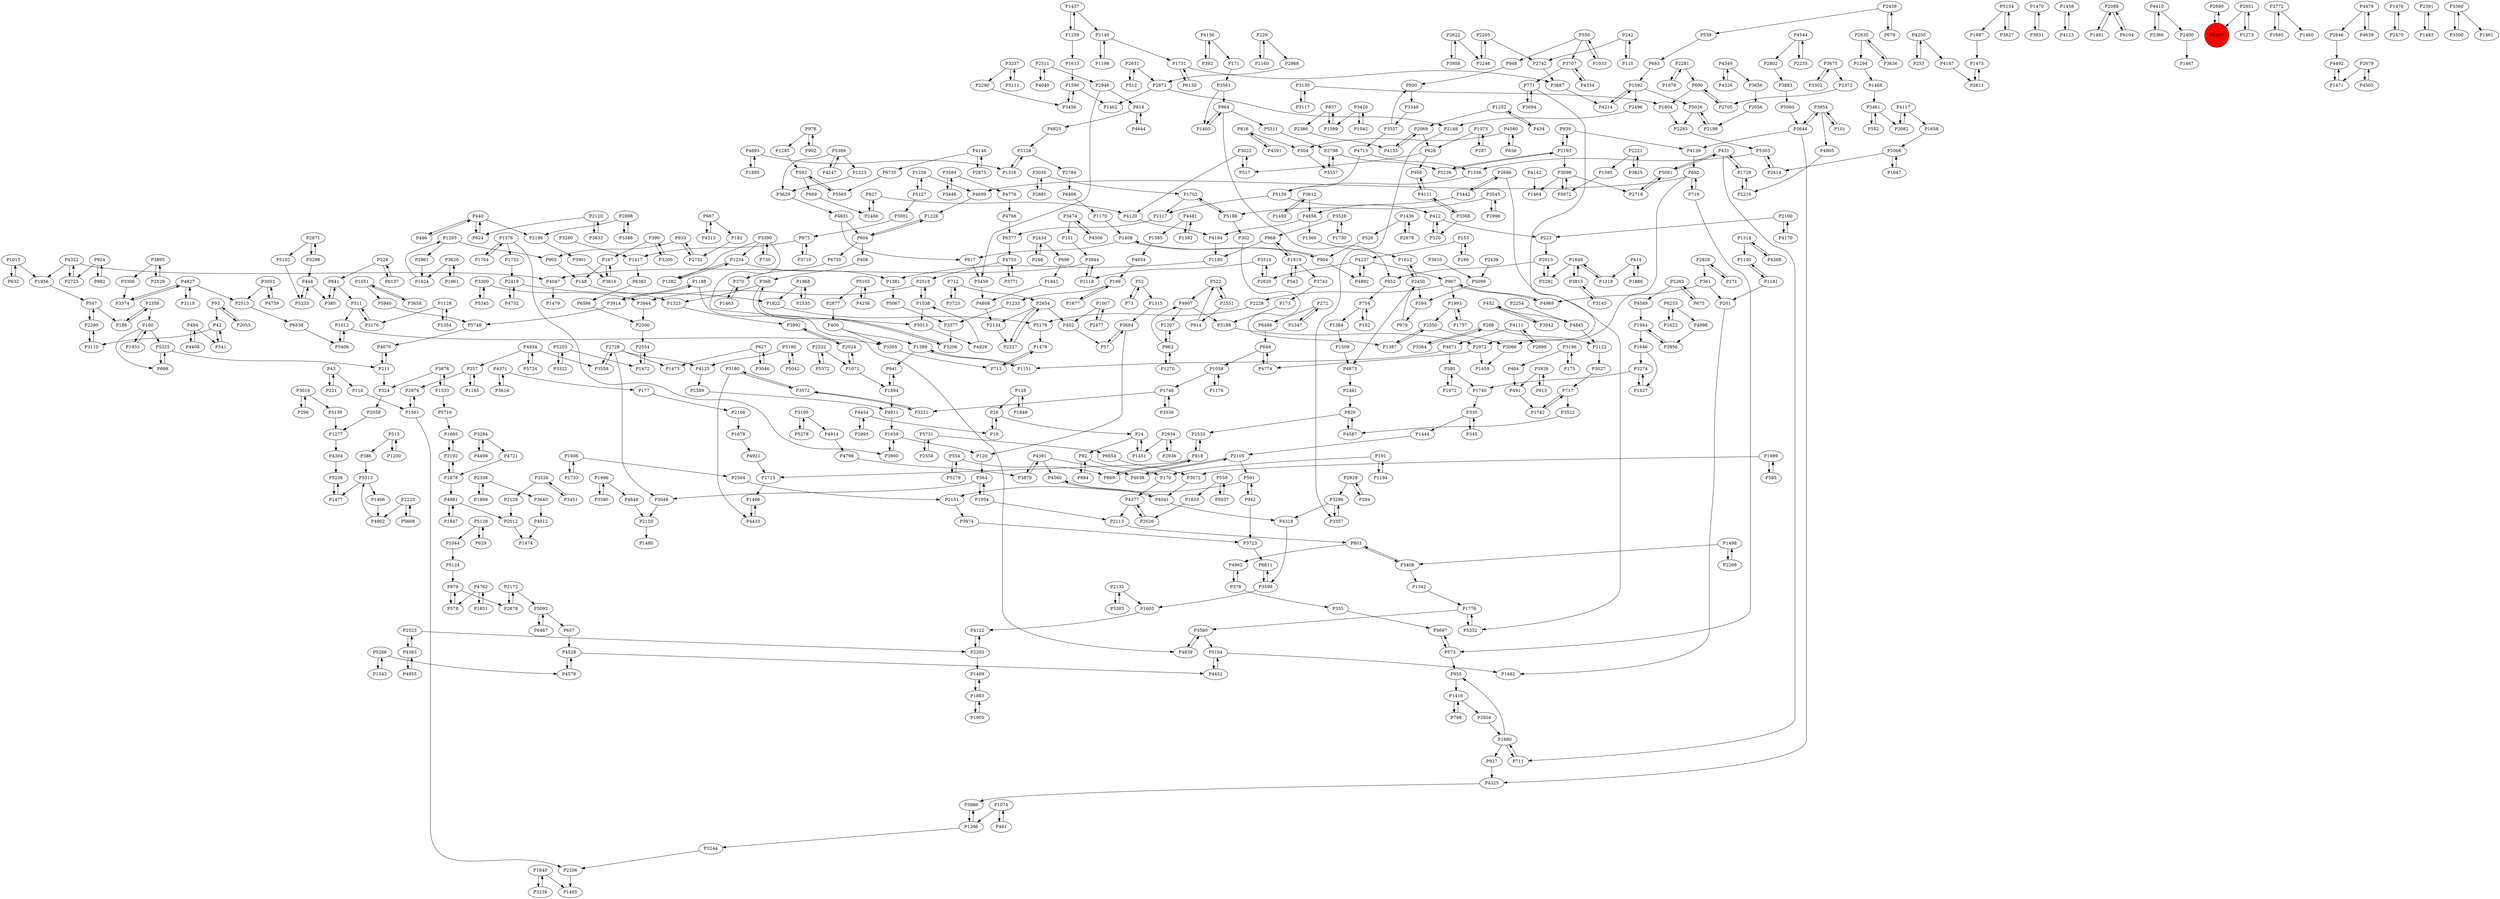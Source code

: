 digraph {
	P1190 -> P1181
	P6130 -> P1731
	P1498 -> P3408
	P151 -> P3844
	P1648 -> P3815
	P3572 -> P3180
	P2728 -> P3558
	P1256 -> P5127
	P3188 -> P2972
	P1074 -> P481
	P522 -> P2551
	P1315 -> P3684
	P3314 -> P1118
	P3294 -> P4498
	P5325 -> P699
	P5164 -> P4452
	P116 -> P1561
	P3098 -> P1464
	P1687 -> P1475
	P5303 -> P1556
	P4962 -> P378
	P2802 -> P3883
	P2696 -> P3442
	P6253 -> P1622
	P1392 -> P4481
	P1007 -> P2477
	P2976 -> P1561
	P3196 -> P404
	P604 -> P408
	P4377 -> P2113
	P3420 -> P1589
	P1702 -> P5186
	P355 -> P3697
	P982 -> P924
	P1895 -> P4693
	P3992 -> P2024
	P1165 -> P257
	P1840 -> P3239
	P3237 -> P5111
	P3130 -> P1804
	P2450 -> P4873
	P1819 -> P3743
	P504 -> P3337
	P3707 -> P771
	P554 -> P5279
	P3195 -> P5278
	P580 -> P1740
	P2223 -> P5608
	P939 -> P2193
	P3195 -> P4914
	P907 -> P2228
	P816 -> P504
	P4408 -> P494
	P1646 -> P3274
	P3117 -> P3130
	P1007 -> P402
	P167 -> P148
	P604 -> P1226
	P5042 -> P5180
	P869 -> P818
	P4776 -> P4768
	P616 -> P4644
	P1376 -> P1764
	P2523 -> P2203
	P2828 -> P3296
	P1729 -> P2216
	P3053 -> P4759
	P3986 -> P1266
	P1252 -> P434
	P242 -> P115
	P515 -> P386
	P3954 -> P4905
	P2654 -> P2134
	P1436 -> P526
	P324 -> P2058
	P1226 -> P604
	P592 -> P5565
	P3974 -> P3723
	P5092 -> P657
	P1804 -> P2283
	P2728 -> P4125
	P1234 -> P1381
	P927 -> P4325
	P3895 -> P3306
	P4825 -> P3128
	P4391 -> P4638
	P3844 -> P1118
	P28 -> P19
	P3900 -> P1659
	P1342 -> P1776
	P554 -> P869
	P2871 -> P3298
	P2134 -> P2227
	P2533 -> P818
	P905 -> P148
	P4349 -> P3656
	P3408 -> P1342
	P1012 -> P5406
	P364 -> P1954
	P667 -> P182
	P2058 -> P1277
	P481 -> P1074
	P2477 -> P1007
	P3302 -> P3675
	P4304 -> P5238
	P2358 -> P100
	P253 -> P4250
	P1840 -> P1465
	P3883 -> P5060
	P816 -> P4591
	P4481 -> P1392
	P2056 -> P2199
	P335 -> P1444
	P5128 -> P1044
	P3461 -> P552
	P368 -> P1323
	P4047 -> P1479
	P3526 -> P2128
	P1993 -> P1757
	P754 -> P1384
	P558 -> P5037
	P4481 -> P1585
	P1384 -> P1509
	P128 -> P28
	P3474 -> P151
	P2280 -> P3110
	P4237 -> P4892
	P2993 -> P4454
	P228 -> P6137
	P1389 -> P1151
	P2227 -> P2654
	P2439 -> P539
	P3616 -> P4371
	P5139 -> P412
	P408 -> P368
	P4041 -> P4560
	P2934 -> P2936
	P5263 -> P4589
	P242 -> P2742
	P1678 -> P4921
	P1354 -> P1128
	P4762 -> P578
	P626 -> P517
	P1470 -> P3931
	P4371 -> P3616
	P2705 -> P690
	P42 -> P541
	P452 -> P3942
	P4306 -> P3474
	P6137 -> P228
	P1961 -> P3620
	P4433 -> P1466
	P2221 -> P1595
	P42 -> P3110
	P1458 -> P4123
	P2128 -> P2012
	P712 -> P2654
	P3016 -> P3139
	P229 -> P2968
	P827 -> P2466
	P440 -> P496
	P3022 -> P4120
	P3274 -> P1627
	P4125 -> P2589
	P2193 -> P5226
	P1437 -> P2140
	P2089 -> P1481
	P3620 -> P1961
	P4713 -> P1556
	P827 -> P4120
	P696 -> P1841
	P3504 -> P1680
	P5060 -> P3644
	P414 -> P1318
	P1416 -> P3504
	P5748 -> P4670
	P1605 -> P4122
	P5266 -> P1543
	P1259 -> P1613
	P3016 -> P296
	P4755 -> P3771
	P4845 -> P2122
	P3914 -> P1188
	P3594 -> P3446
	P1493 -> P3612
	P361 -> P4969
	P1731 -> P3687
	P4117 -> P2082
	P1878 -> P2192
	P719 -> P573
	P1044 -> P5124
	P2532 -> P5372
	P2419 -> P4732
	P128 -> P1849
	P2400 -> P1467
	P1188 -> P3914
	P4120 -> P4164
	P1612 -> P2450
	P2120 -> P624
	P5203 -> P3322
	P3545 -> P2996
	P4256 -> P5105
	P1658 -> P2068
	P5091 -> P431
	P1606 -> P2564
	P914 -> P522
	P547 -> P2280
	P380 -> P841
	P3723 -> P6611
	P412 -> P223
	P4654 -> P199
	P979 -> P2450
	P3644 -> P3954
	P1073 -> P287
	P2192 -> P1695
	P1989 -> P585
	P864 -> P5511
	P4237 -> P907
	P378 -> P4962
	P4117 -> P1658
	P3942 -> P452
	P2511 -> P4040
	P4214 -> P1592
	P5037 -> P558
	P1561 -> P2206
	P1622 -> P6253
	P955 -> P1416
	P1071 -> P1894
	P2496 -> P2148
	P1256 -> P4609
	P5716 -> P1695
	P1509 -> P4873
	P1360 -> P1612
	P2871 -> P5102
	P915 -> P3928
	P975 -> P3710
	P43 -> P116
	P2026 -> P4377
	P4798 -> P3879
	P2968 -> P2872
	P585 -> P1989
	P1883 -> P1469
	P4648 -> P2150
	P390 -> P167
	P907 -> P1993
	P857 -> P2386
	P3557 -> P930
	P1956 -> P547
	P1757 -> P1993
	P592 -> P669
	P4040 -> P2511
	P100 -> P1933
	P2690 -> P1457
	P952 -> P754
	P1058 -> P1748
	P3244 -> P2206
	P2132 -> P1605
	P1776 -> P3580
	P2946 -> P3459
	P5226 -> P2193
	P1764 -> P1376
	P2268 -> P1498
	P2280 -> P547
	P2798 -> P5226
	P3239 -> P1840
	P2826 -> P271
	P3337 -> P2798
	P975 -> P1417
	P1266 -> P3244
	P404 -> P491
	P1680 -> P711
	P257 -> P1165
	P2772 -> P1685
	P294 -> P2828
	P4644 -> P616
	P101 -> P3954
	P5278 -> P3195
	P4544 -> P2235
	P1128 -> P3176
	P6586 -> P2500
	P4147 -> P2611
	P2069 -> P4135
	P2878 -> P2172
	P43 -> P221
	P3526 -> P3451
	P3580 -> P5164
	P2631 -> P512
	P4934 -> P257
	P52 -> P73
	P543 -> P1819
	P857 -> P1589
	P3110 -> P2280
	P152 -> P754
	P3684 -> P120
	P2798 -> P3337
	P4452 -> P5164
	P1905 -> P1883
	P1181 -> P201
	P4363 -> P2523
	P4139 -> P692
	P3442 -> P2696
	P904 -> P1408
	P1468 -> P3461
	P713 -> P1478
	P1015 -> P632
	P4492 -> P1471
	P2150 -> P1480
	P4839 -> P3580
	P968 -> P1180
	P1051 -> P3658
	P5164 -> P1482
	P884 -> P82
	P1659 -> P3900
	P5511 -> P2798
	P1381 -> P5067
	P6611 -> P3599
	P4638 -> P2105
	P82 -> P884
	P221 -> P43
	P1733 -> P1606
	P2228 -> P5178
	P5102 -> P5233
	P1223 -> P3629
	P4498 -> P3294
	P1740 -> P335
	P541 -> P42
	P803 -> P4962
	P820 -> P4587
	P2698 -> P4111
	P5332 -> P1776
	P3221 -> P3572
	P1933 -> P100
	P5372 -> P2532
	P1477 -> P5238
	P2205 -> P2246
	P4325 -> P3986
	P2551 -> P522
	P1849 -> P128
	P5067 -> P3377
	P4170 -> P2100
	P3620 -> P1624
	P4858 -> P1360
	P4454 -> P2993
	P4831 -> P604
	P3580 -> P4839
	P6104 -> P2089
	P3528 -> P1730
	P2122 -> P3027
	P649 -> P1058
	P1498 -> P2268
	P302 -> P1387
	P930 -> P3349
	P3697 -> P573
	P879 -> P2878
	P649 -> P4774
	P4831 -> P817
	P3118 -> P4927
	P4693 -> P1895
	P345 -> P335
	P2466 -> P827
	P2069 -> P626
	P4371 -> P177
	P3658 -> P1051
	P2946 -> P616
	P902 -> P978
	P4528 -> P4452
	P4377 -> P2026
	P1382 -> P1234
	P6467 -> P5092
	P1680 -> P955
	P1561 -> P2976
	P1471 -> P4492
	P667 -> P4313
	P3522 -> P4587
	P924 -> P982
	P2622 -> P2246
	P798 -> P1416
	P1627 -> P3274
	P2481 -> P820
	P6735 -> P5565
	P1476 -> P2470
	P2898 -> P2186
	P1405 -> P864
	P522 -> P4907
	P2192 -> P1878
	P771 -> P2972
	P4732 -> P2419
	P580 -> P1972
	P841 -> P380
	P271 -> P2826
	P1406 -> P4902
	P5091 -> P2718
	P515 -> P1200
	P5186 -> P302
	P288 -> P2434
	P907 -> P4969
	P4313 -> P667
	P904 -> P4892
	P370 -> P1463
	P390 -> P3200
	P1463 -> P370
	P2898 -> P3386
	P2013 -> P3292
	P2622 -> P3958
	P2728 -> P1473
	P4591 -> P816
	P3274 -> P1740
	P942 -> P3723
	P1590 -> P1462
	P2518 -> P3944
	P3176 -> P511
	P400 -> P3305
	P1886 -> P414
	P3536 -> P1748
	P4349 -> P4326
	P1659 -> P120
	P3390 -> P1234
	P1252 -> P2069
	P1613 -> P1590
	P229 -> P2160
	P440 -> P624
	P2203 -> P1469
	P3180 -> P4433
	P1293 -> P2961
	P3314 -> P2620
	P2089 -> P6104
	P2113 -> P803
	P2936 -> P2934
	P4391 -> P4560
	P5105 -> P2877
	P171 -> P3561
	P730 -> P3390
	P604 -> P6755
	P1472 -> P2554
	P4858 -> P4164
	P186 -> P2358
	P3707 -> P4334
	P5105 -> P4256
	P177 -> P2166
	P3612 -> P1493
	P57 -> P3684
	P3139 -> P1277
	P5180 -> P5042
	P2611 -> P1475
	P5608 -> P2223
	P5389 -> P1223
	P1589 -> P857
	P3599 -> P1605
	P3446 -> P3594
	P3612 -> P4858
	P771 -> P3694
	P1833 -> P2026
	P2281 -> P690
	P392 -> P4156
	P624 -> P440
	P4318 -> P3599
	P2246 -> P2205
	P2500 -> P2554
	P924 -> P2723
	P3644 -> P4325
	P5724 -> P4934
	P4609 -> P1226
	P3684 -> P57
	P5325 -> P211
	P6383 -> P6586
	P5154 -> P3827
	P2105 -> P591
	P2120 -> P3833
	P3300 -> P5345
	P6486 -> P649
	P1118 -> P3844
	P1533 -> P5716
	P3956 -> P1944
	P1819 -> P968
	P2635 -> P1294
	P3374 -> P4927
	P2589 -> P4911
	P5731 -> P6654
	P153 -> P166
	P2951 -> P1457
	P2826 -> P361
	P719 -> P692
	P6466 -> P1170
	P3386 -> P2898
	P1207 -> P963
	P2438 -> P5099
	P100 -> P699
	P2532 -> P1071
	P552 -> P3461
	P879 -> P578
	P512 -> P2631
	P3390 -> P5013
	P3816 -> P167
	P2654 -> P2227
	P2631 -> P2872
	P578 -> P879
	P942 -> P591
	P5127 -> P3001
	P3035 -> P2891
	P939 -> P4139
	P2283 -> P5303
	P1776 -> P5332
	P448 -> P380
	P550 -> P1033
	P3954 -> P3644
	P1954 -> P2113
	P3944 -> P2500
	P3048 -> P2150
	P4955 -> P4363
	P4892 -> P4237
	P448 -> P5233
	P335 -> P345
	P1200 -> P515
	P4881 -> P1847
	P266 -> P3364
	P2646 -> P4492
	P1677 -> P199
	P3833 -> P2120
	P2338 -> P3640
	P864 -> P952
	P2013 -> P952
	P4164 -> P1180
	P3928 -> P491
	P3001 -> P975
	P2891 -> P3035
	P491 -> P1742
	P3594 -> P4776
	P1457 -> P2690
	P3098 -> P2718
	P3408 -> P803
	P3390 -> P730
	P1058 -> P1176
	P2450 -> P1612
	P1314 -> P1190
	P6654 -> P3072
	P2828 -> P294
	P3298 -> P2871
	P5731 -> P2558
	P2100 -> P4170
	P4934 -> P5724
	P4368 -> P1314
	P3130 -> P3117
	P3879 -> P4391
	P1729 -> P431
	P5092 -> P6467
	P948 -> P930
	P2172 -> P2878
	P2172 -> P5092
	P1742 -> P717
	P1051 -> P5940
	P1180 -> P1381
	P1318 -> P1648
	P963 -> P1207
	P1851 -> P4762
	P1847 -> P4881
	P818 -> P869
	P3451 -> P3526
	P2511 -> P2946
	P1968 -> P2535
	P4774 -> P649
	P3771 -> P4755
	P2199 -> P5026
	P93 -> P42
	P2366 -> P4410
	P4454 -> P19
	P2513 -> P6538
	P400 -> P1389
	P1294 -> P1468
	P1437 -> P1259
	P2872 -> P2148
	P4479 -> P2646
	P3237 -> P2290
	P717 -> P3522
	P2216 -> P1729
	P4578 -> P4528
	P2391 -> P1483
	P1993 -> P2550
	P4334 -> P3707
	P573 -> P955
	P3545 -> P5186
	P3368 -> P320
	P2281 -> P1078
	P2434 -> P696
	P3360 -> P3500
	P1647 -> P2068
	P690 -> P1804
	P2053 -> P93
	P2972 -> P1459
	P431 -> P1729
	P4041 -> P4318
	P1015 -> P1956
	P4146 -> P2875
	P2386 -> P4135
	P3958 -> P2622
	P1469 -> P1883
	P2470 -> P1476
	P5013 -> P4928
	P1556 -> P5139
	P3145 -> P3815
	P5127 -> P1256
	P626 -> P956
	P2551 -> P914
	P817 -> P3459
	P3687 -> P4214
	P864 -> P1405
	P28 -> P24
	P3035 -> P1702
	P100 -> P5325
	P3914 -> P5748
	P2372 -> P2705
	P1466 -> P4433
	P2554 -> P1472
	P4911 -> P1659
	P3022 -> P517
	P2523 -> P4363
	P5026 -> P2199
	P1996 -> P4648
	P191 -> P170
	P3298 -> P448
	P4247 -> P5389
	P2105 -> P4638
	P3815 -> P1648
	P2148 -> P3357
	P2872 -> P1462
	P4237 -> P2620
	P5154 -> P1687
	P2290 -> P3456
	P4928 -> P1538
	P933 -> P2732
	P1538 -> P2518
	P6253 -> P4998
	P2718 -> P5091
	P4410 -> P2400
	P2996 -> P3545
	P496 -> P440
	P963 -> P4907
	P1478 -> P713
	P3066 -> P1459
	P2193 -> P939
	P3725 -> P712
	P1543 -> P5266
	P1595 -> P5672
	P2728 -> P3048
	P494 -> P541
	P2254 -> P4845
	P3128 -> P1316
	P2193 -> P3098
	P368 -> P3206
	P1451 -> P24
	P5124 -> P879
	P1996 -> P3590
	P3557 -> P4713
	P1176 -> P1058
	P320 -> P412
	P3200 -> P390
	P402 -> P57
	P629 -> P5128
	P2679 -> P4505
	P2742 -> P3687
	P4589 -> P1944
	P3815 -> P3145
	P4111 -> P2698
	P5266 -> P4578
	P4142 -> P1464
	P1732 -> P2419
	P1748 -> P3536
	P1481 -> P2089
	P1695 -> P2192
	P3442 -> P4858
	P683 -> P1592
	P1408 -> P904
	P3528 -> P968
	P5026 -> P2283
	P1416 -> P798
	P2450 -> P594
	P2951 -> P1273
	P573 -> P3697
	P434 -> P1252
	P3294 -> P4721
	P2620 -> P3314
	P4544 -> P2802
	P199 -> P1233
	P1293 -> P905
	P1883 -> P1905
	P3876 -> P324
	P1259 -> P1437
	P4927 -> P2513
	P1198 -> P2140
	P2166 -> P1678
	P616 -> P4825
	P3027 -> P717
	P4580 -> P504
	P526 -> P904
	P2151 -> P3974
	P153 -> P4237
	P1483 -> P2391
	P5303 -> P2414
	P978 -> P902
	P511 -> P3176
	P4759 -> P3053
	P1181 -> P1190
	P5186 -> P1702
	P3180 -> P3572
	P4768 -> P6377
	P3377 -> P3206
	P3743 -> P173
	P978 -> P1285
	P2205 -> P2742
	P4250 -> P4147
	P3675 -> P3302
	P2635 -> P3636
	P1475 -> P2611
	P287 -> P1073
	P1748 -> P3221
	P3558 -> P2728
	P2221 -> P3825
	P4326 -> P4349
	P1033 -> P550
	P3459 -> P4808
	P3053 -> P2513
	P494 -> P4408
	P1436 -> P2678
	P452 -> P4845
	P1387 -> P2550
	P4905 -> P2216
	P2550 -> P1387
	P2082 -> P4117
	P5238 -> P1477
	P2117 -> P6377
	P3610 -> P5099
	P841 -> P511
	P2358 -> P186
	P2961 -> P1624
	P4322 -> P2723
	P2877 -> P400
	P692 -> P719
	P656 -> P4580
	P148 -> P1323
	P1592 -> P2496
	P4907 -> P1207
	P5178 -> P1478
	P1624 -> P1293
	P1194 -> P191
	P4156 -> P392
	P1646 -> P1627
	P1592 -> P4214
	P3825 -> P2221
	P5279 -> P554
	P167 -> P3816
	P2132 -> P3383
	P3322 -> P5203
	P3827 -> P5154
	P3694 -> P771
	P3561 -> P1405
	P191 -> P1194
	P1538 -> P5013
	P2012 -> P1474
	P4322 -> P1956
	P1989 -> P3072
	P223 -> P2013
	P296 -> P3016
	P175 -> P3196
	P2203 -> P4122
	P2024 -> P1071
	P4934 -> P3558
	P5565 -> P592
	P692 -> P3066
	P669 -> P2466
	P1533 -> P3876
	P1878 -> P4881
	P5345 -> P3300
	P2140 -> P1198
	P820 -> P2533
	P1408 -> P817
	P257 -> P2976
	P2972 -> P4774
	P3636 -> P2635
	P2068 -> P2414
	P3364 -> P266
	P1899 -> P2338
	P2529 -> P3895
	P591 -> P942
	P2715 -> P1466
	P1074 -> P1266
	P692 -> P4609
	P2550 -> P3066
	P1585 -> P4654
	P4587 -> P820
	P2696 -> P5332
	P1266 -> P3986
	P4123 -> P1458
	P2679 -> P1471
	P3644 -> P4139
	P170 -> P4377
	P539 -> P683
	P1012 -> P3305
	P1592 -> P5026
	P228 -> P841
	P3901 -> P3816
	P5389 -> P4247
	P3675 -> P2372
	P3360 -> P1461
	P3954 -> P101
	P1590 -> P3456
	P1376 -> P1732
	P24 -> P1451
	P431 -> P711
	P690 -> P2705
	P1233 -> P3377
	P4808 -> P2134
	P2723 -> P4322
	P675 -> P5263
	P266 -> P2122
	P5389 -> P3629
	P627 -> P3046
	P3561 -> P864
	P2414 -> P5303
	P1314 -> P4368
	P5313 -> P1406
	P4762 -> P1851
	P963 -> P1270
	P4721 -> P1878
	P5099 -> P594
	P712 -> P3725
	P1323 -> P3992
	P5180 -> P4125
	P1270 -> P963
	P3590 -> P1996
	P2100 -> P223
	P412 -> P320
	P4927 -> P3118
	P1841 -> P4808
	P2772 -> P1460
	P1648 -> P3292
	P5263 -> P675
	P4907 -> P3188
	P4505 -> P2679
	P754 -> P152
	P2678 -> P1436
	P4135 -> P2069
	P511 -> P1012
	P3461 -> P2082
	P3500 -> P3360
	P5111 -> P3237
	P1730 -> P3528
	P4121 -> P3368
	P4121 -> P956
	P199 -> P1677
	P1954 -> P364
	P4560 -> P4041
	P717 -> P1742
	P3206 -> P368
	P1170 -> P1408
	P547 -> P186
	P1376 -> P3900
	P1151 -> P1389
	P3296 -> P4318
	P52 -> P1315
	P1316 -> P3128
	P173 -> P3188
	P73 -> P52
	P1071 -> P2024
	P2564 -> P2151
	P386 -> P5313
	P2784 -> P6466
	P3128 -> P2784
	P3844 -> P4047
	P1188 -> P4839
	P4111 -> P4671
	P4410 -> P2366
	P414 -> P1886
	P4671 -> P580
	P699 -> P5325
	P2068 -> P1647
	P803 -> P3408
	P3629 -> P4831
	P3931 -> P1470
	P3305 -> P713
	P968 -> P1819
	P3895 -> P2529
	P550 -> P3707
	P4122 -> P2203
	P550 -> P948
	P120 -> P364
	P3196 -> P175
	P272 -> P2347
	P4250 -> P253
	P3456 -> P1590
	P201 -> P1482
	P3710 -> P975
	P3280 -> P1417
	P1894 -> P941
	P1273 -> P2951
	P364 -> P3048
	P1606 -> P1733
	P4998 -> P3956
	P2206 -> P1465
	P4912 -> P1474
	P3292 -> P2013
	P24 -> P82
	P2439 -> P679
	P1128 -> P1354
	P3296 -> P3357
	P3474 -> P4306
	P2347 -> P272
	P3420 -> P1042
	P4639 -> P4479
	P378 -> P355
	P182 -> P2732
	P3383 -> P2132
	P1944 -> P3956
	P4755 -> P2518
	P1819 -> P543
	P594 -> P979
	P3876 -> P1533
	P1731 -> P6130
	P5203 -> P1472
	P1417 -> P6383
	P1702 -> P2117
	P3357 -> P3296
	P558 -> P1833
	P4363 -> P4955
	P3349 -> P3557
	P19 -> P28
	P657 -> P4528
	P4479 -> P4639
	P5128 -> P629
	P5233 -> P448
	P2434 -> P288
	P2535 -> P1968
	P6377 -> P4755
	P1822 -> P5178
	P115 -> P242
	P6755 -> P370
	P4881 -> P2012
	P361 -> P201
	P2654 -> P402
	P2934 -> P1451
	P2518 -> P1538
	P2235 -> P4544
	P4713 -> P5139
	P4391 -> P3879
	P1234 -> P1382
	P4693 -> P1316
	P818 -> P2533
	P166 -> P153
	P3098 -> P5672
	P591 -> P2151
	P431 -> P5091
	P4927 -> P3374
	P1968 -> P1822
	P3928 -> P915
	P517 -> P3022
	P5672 -> P3098
	P4156 -> P171
	P2140 -> P1731
	P679 -> P2439
	P632 -> P1015
	P3390 -> P1382
	P1389 -> P941
	P1680 -> P927
	P3640 -> P4912
	P1648 -> P1318
	P1894 -> P4911
	P2160 -> P229
	P2338 -> P1899
	P272 -> P6486
	P3046 -> P627
	P440 -> P2186
	P956 -> P4121
	P1042 -> P3420
	P3656 -> P2056
	P3599 -> P6611
	P211 -> P324
	P4873 -> P2481
	P711 -> P1680
	P4670 -> P211
	P4921 -> P2715
	P2558 -> P5731
	P1444 -> P2105
	P2186 -> P3901
	P1078 -> P2281
	P4580 -> P656
	P4322 -> P4047
	P3306 -> P3374
	P1972 -> P580
	P2875 -> P4146
	P5313 -> P1477
	P1285 -> P592
	P1685 -> P2772
	P5139 -> P2117
	P3572 -> P3221
	P1277 -> P4304
	P82 -> P170
	P4671 -> P1151
	P2419 -> P1822
	P4146 -> P6735
	P5406 -> P1012
	P627 -> P1473
	P2223 -> P4902
	P818 -> P2715
	P933 -> P905
	P93 -> P2053
	P4902 -> P5313
	P3072 -> P4041
	P941 -> P1894
	P1073 -> P626
	P2024 -> P3992
	P1944 -> P1646
	P211 -> P4670
	P3368 -> P4121
	P4528 -> P4578
	P4969 -> P907
	P5940 -> P5748
	P2732 -> P933
	P3300 -> P3944
	P4914 -> P4798
	P6538 -> P5406
	P1457 [shape=circle]
	P1457 [style=filled]
	P1457 [fillcolor=red]
}